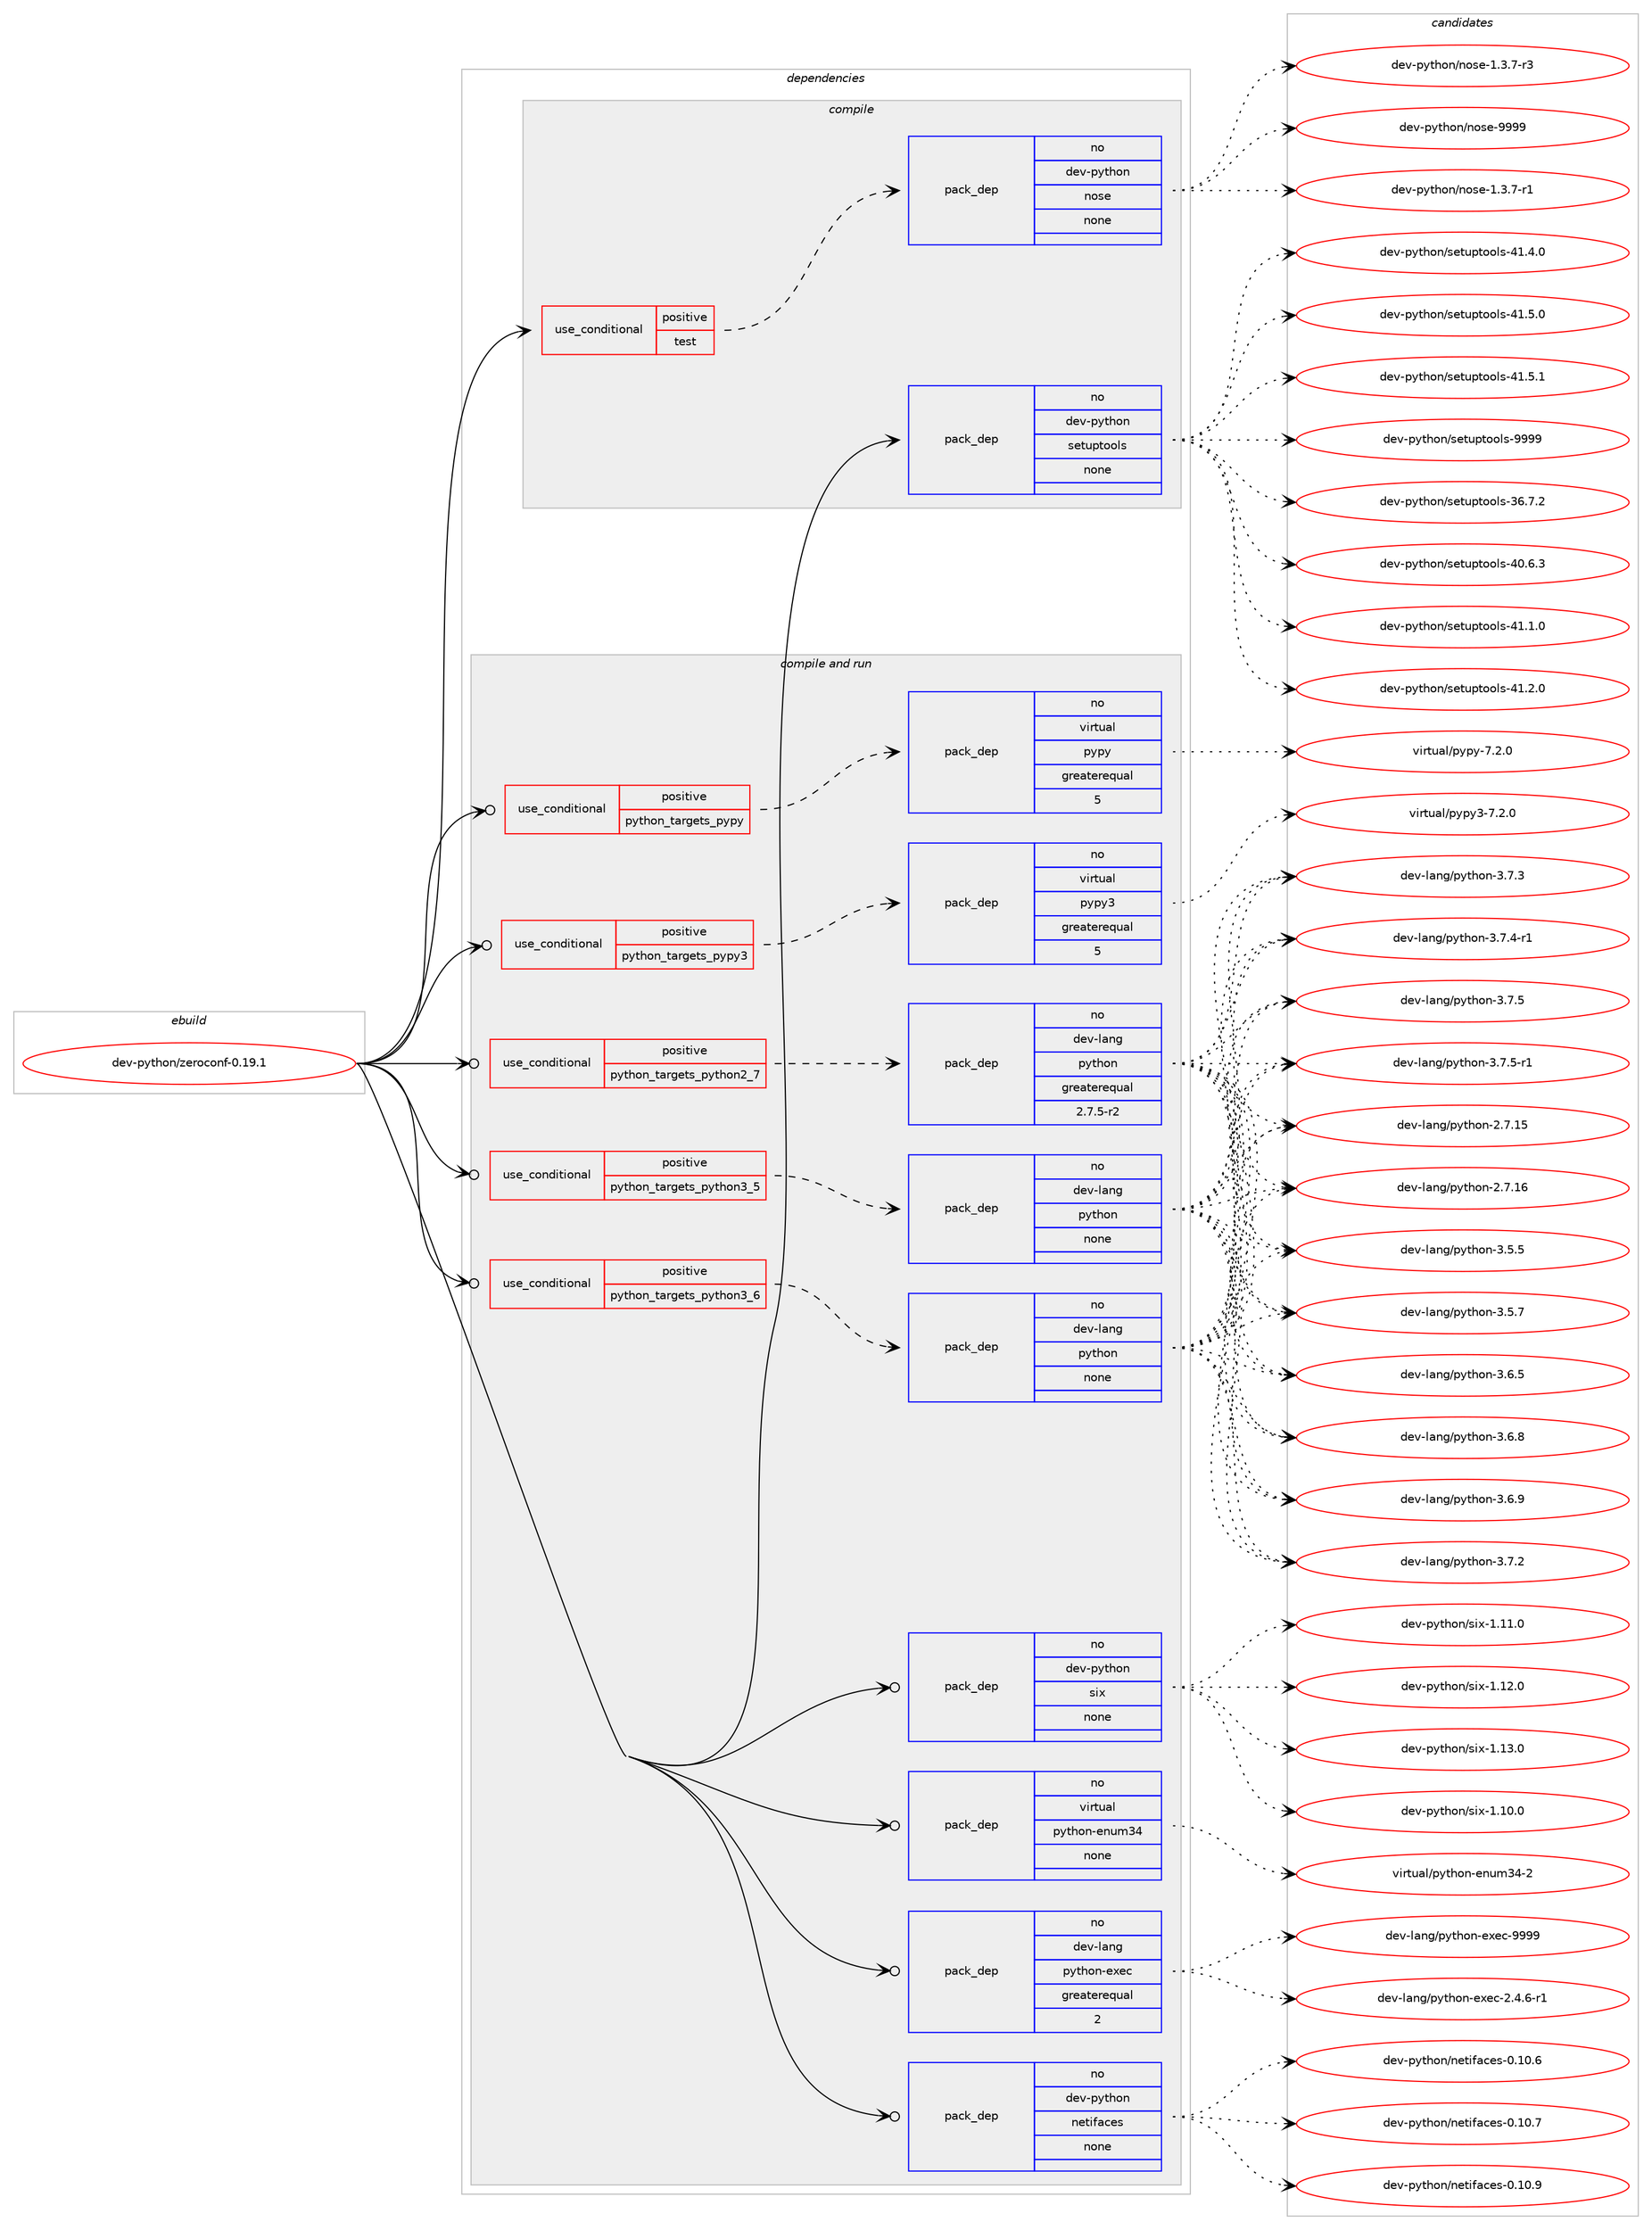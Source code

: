 digraph prolog {

# *************
# Graph options
# *************

newrank=true;
concentrate=true;
compound=true;
graph [rankdir=LR,fontname=Helvetica,fontsize=10,ranksep=1.5];#, ranksep=2.5, nodesep=0.2];
edge  [arrowhead=vee];
node  [fontname=Helvetica,fontsize=10];

# **********
# The ebuild
# **********

subgraph cluster_leftcol {
color=gray;
rank=same;
label=<<i>ebuild</i>>;
id [label="dev-python/zeroconf-0.19.1", color=red, width=4, href="../dev-python/zeroconf-0.19.1.svg"];
}

# ****************
# The dependencies
# ****************

subgraph cluster_midcol {
color=gray;
label=<<i>dependencies</i>>;
subgraph cluster_compile {
fillcolor="#eeeeee";
style=filled;
label=<<i>compile</i>>;
subgraph cond151865 {
dependency645116 [label=<<TABLE BORDER="0" CELLBORDER="1" CELLSPACING="0" CELLPADDING="4"><TR><TD ROWSPAN="3" CELLPADDING="10">use_conditional</TD></TR><TR><TD>positive</TD></TR><TR><TD>test</TD></TR></TABLE>>, shape=none, color=red];
subgraph pack481362 {
dependency645117 [label=<<TABLE BORDER="0" CELLBORDER="1" CELLSPACING="0" CELLPADDING="4" WIDTH="220"><TR><TD ROWSPAN="6" CELLPADDING="30">pack_dep</TD></TR><TR><TD WIDTH="110">no</TD></TR><TR><TD>dev-python</TD></TR><TR><TD>nose</TD></TR><TR><TD>none</TD></TR><TR><TD></TD></TR></TABLE>>, shape=none, color=blue];
}
dependency645116:e -> dependency645117:w [weight=20,style="dashed",arrowhead="vee"];
}
id:e -> dependency645116:w [weight=20,style="solid",arrowhead="vee"];
subgraph pack481363 {
dependency645118 [label=<<TABLE BORDER="0" CELLBORDER="1" CELLSPACING="0" CELLPADDING="4" WIDTH="220"><TR><TD ROWSPAN="6" CELLPADDING="30">pack_dep</TD></TR><TR><TD WIDTH="110">no</TD></TR><TR><TD>dev-python</TD></TR><TR><TD>setuptools</TD></TR><TR><TD>none</TD></TR><TR><TD></TD></TR></TABLE>>, shape=none, color=blue];
}
id:e -> dependency645118:w [weight=20,style="solid",arrowhead="vee"];
}
subgraph cluster_compileandrun {
fillcolor="#eeeeee";
style=filled;
label=<<i>compile and run</i>>;
subgraph cond151866 {
dependency645119 [label=<<TABLE BORDER="0" CELLBORDER="1" CELLSPACING="0" CELLPADDING="4"><TR><TD ROWSPAN="3" CELLPADDING="10">use_conditional</TD></TR><TR><TD>positive</TD></TR><TR><TD>python_targets_pypy</TD></TR></TABLE>>, shape=none, color=red];
subgraph pack481364 {
dependency645120 [label=<<TABLE BORDER="0" CELLBORDER="1" CELLSPACING="0" CELLPADDING="4" WIDTH="220"><TR><TD ROWSPAN="6" CELLPADDING="30">pack_dep</TD></TR><TR><TD WIDTH="110">no</TD></TR><TR><TD>virtual</TD></TR><TR><TD>pypy</TD></TR><TR><TD>greaterequal</TD></TR><TR><TD>5</TD></TR></TABLE>>, shape=none, color=blue];
}
dependency645119:e -> dependency645120:w [weight=20,style="dashed",arrowhead="vee"];
}
id:e -> dependency645119:w [weight=20,style="solid",arrowhead="odotvee"];
subgraph cond151867 {
dependency645121 [label=<<TABLE BORDER="0" CELLBORDER="1" CELLSPACING="0" CELLPADDING="4"><TR><TD ROWSPAN="3" CELLPADDING="10">use_conditional</TD></TR><TR><TD>positive</TD></TR><TR><TD>python_targets_pypy3</TD></TR></TABLE>>, shape=none, color=red];
subgraph pack481365 {
dependency645122 [label=<<TABLE BORDER="0" CELLBORDER="1" CELLSPACING="0" CELLPADDING="4" WIDTH="220"><TR><TD ROWSPAN="6" CELLPADDING="30">pack_dep</TD></TR><TR><TD WIDTH="110">no</TD></TR><TR><TD>virtual</TD></TR><TR><TD>pypy3</TD></TR><TR><TD>greaterequal</TD></TR><TR><TD>5</TD></TR></TABLE>>, shape=none, color=blue];
}
dependency645121:e -> dependency645122:w [weight=20,style="dashed",arrowhead="vee"];
}
id:e -> dependency645121:w [weight=20,style="solid",arrowhead="odotvee"];
subgraph cond151868 {
dependency645123 [label=<<TABLE BORDER="0" CELLBORDER="1" CELLSPACING="0" CELLPADDING="4"><TR><TD ROWSPAN="3" CELLPADDING="10">use_conditional</TD></TR><TR><TD>positive</TD></TR><TR><TD>python_targets_python2_7</TD></TR></TABLE>>, shape=none, color=red];
subgraph pack481366 {
dependency645124 [label=<<TABLE BORDER="0" CELLBORDER="1" CELLSPACING="0" CELLPADDING="4" WIDTH="220"><TR><TD ROWSPAN="6" CELLPADDING="30">pack_dep</TD></TR><TR><TD WIDTH="110">no</TD></TR><TR><TD>dev-lang</TD></TR><TR><TD>python</TD></TR><TR><TD>greaterequal</TD></TR><TR><TD>2.7.5-r2</TD></TR></TABLE>>, shape=none, color=blue];
}
dependency645123:e -> dependency645124:w [weight=20,style="dashed",arrowhead="vee"];
}
id:e -> dependency645123:w [weight=20,style="solid",arrowhead="odotvee"];
subgraph cond151869 {
dependency645125 [label=<<TABLE BORDER="0" CELLBORDER="1" CELLSPACING="0" CELLPADDING="4"><TR><TD ROWSPAN="3" CELLPADDING="10">use_conditional</TD></TR><TR><TD>positive</TD></TR><TR><TD>python_targets_python3_5</TD></TR></TABLE>>, shape=none, color=red];
subgraph pack481367 {
dependency645126 [label=<<TABLE BORDER="0" CELLBORDER="1" CELLSPACING="0" CELLPADDING="4" WIDTH="220"><TR><TD ROWSPAN="6" CELLPADDING="30">pack_dep</TD></TR><TR><TD WIDTH="110">no</TD></TR><TR><TD>dev-lang</TD></TR><TR><TD>python</TD></TR><TR><TD>none</TD></TR><TR><TD></TD></TR></TABLE>>, shape=none, color=blue];
}
dependency645125:e -> dependency645126:w [weight=20,style="dashed",arrowhead="vee"];
}
id:e -> dependency645125:w [weight=20,style="solid",arrowhead="odotvee"];
subgraph cond151870 {
dependency645127 [label=<<TABLE BORDER="0" CELLBORDER="1" CELLSPACING="0" CELLPADDING="4"><TR><TD ROWSPAN="3" CELLPADDING="10">use_conditional</TD></TR><TR><TD>positive</TD></TR><TR><TD>python_targets_python3_6</TD></TR></TABLE>>, shape=none, color=red];
subgraph pack481368 {
dependency645128 [label=<<TABLE BORDER="0" CELLBORDER="1" CELLSPACING="0" CELLPADDING="4" WIDTH="220"><TR><TD ROWSPAN="6" CELLPADDING="30">pack_dep</TD></TR><TR><TD WIDTH="110">no</TD></TR><TR><TD>dev-lang</TD></TR><TR><TD>python</TD></TR><TR><TD>none</TD></TR><TR><TD></TD></TR></TABLE>>, shape=none, color=blue];
}
dependency645127:e -> dependency645128:w [weight=20,style="dashed",arrowhead="vee"];
}
id:e -> dependency645127:w [weight=20,style="solid",arrowhead="odotvee"];
subgraph pack481369 {
dependency645129 [label=<<TABLE BORDER="0" CELLBORDER="1" CELLSPACING="0" CELLPADDING="4" WIDTH="220"><TR><TD ROWSPAN="6" CELLPADDING="30">pack_dep</TD></TR><TR><TD WIDTH="110">no</TD></TR><TR><TD>dev-lang</TD></TR><TR><TD>python-exec</TD></TR><TR><TD>greaterequal</TD></TR><TR><TD>2</TD></TR></TABLE>>, shape=none, color=blue];
}
id:e -> dependency645129:w [weight=20,style="solid",arrowhead="odotvee"];
subgraph pack481370 {
dependency645130 [label=<<TABLE BORDER="0" CELLBORDER="1" CELLSPACING="0" CELLPADDING="4" WIDTH="220"><TR><TD ROWSPAN="6" CELLPADDING="30">pack_dep</TD></TR><TR><TD WIDTH="110">no</TD></TR><TR><TD>dev-python</TD></TR><TR><TD>netifaces</TD></TR><TR><TD>none</TD></TR><TR><TD></TD></TR></TABLE>>, shape=none, color=blue];
}
id:e -> dependency645130:w [weight=20,style="solid",arrowhead="odotvee"];
subgraph pack481371 {
dependency645131 [label=<<TABLE BORDER="0" CELLBORDER="1" CELLSPACING="0" CELLPADDING="4" WIDTH="220"><TR><TD ROWSPAN="6" CELLPADDING="30">pack_dep</TD></TR><TR><TD WIDTH="110">no</TD></TR><TR><TD>dev-python</TD></TR><TR><TD>six</TD></TR><TR><TD>none</TD></TR><TR><TD></TD></TR></TABLE>>, shape=none, color=blue];
}
id:e -> dependency645131:w [weight=20,style="solid",arrowhead="odotvee"];
subgraph pack481372 {
dependency645132 [label=<<TABLE BORDER="0" CELLBORDER="1" CELLSPACING="0" CELLPADDING="4" WIDTH="220"><TR><TD ROWSPAN="6" CELLPADDING="30">pack_dep</TD></TR><TR><TD WIDTH="110">no</TD></TR><TR><TD>virtual</TD></TR><TR><TD>python-enum34</TD></TR><TR><TD>none</TD></TR><TR><TD></TD></TR></TABLE>>, shape=none, color=blue];
}
id:e -> dependency645132:w [weight=20,style="solid",arrowhead="odotvee"];
}
subgraph cluster_run {
fillcolor="#eeeeee";
style=filled;
label=<<i>run</i>>;
}
}

# **************
# The candidates
# **************

subgraph cluster_choices {
rank=same;
color=gray;
label=<<i>candidates</i>>;

subgraph choice481362 {
color=black;
nodesep=1;
choice10010111845112121116104111110471101111151014549465146554511449 [label="dev-python/nose-1.3.7-r1", color=red, width=4,href="../dev-python/nose-1.3.7-r1.svg"];
choice10010111845112121116104111110471101111151014549465146554511451 [label="dev-python/nose-1.3.7-r3", color=red, width=4,href="../dev-python/nose-1.3.7-r3.svg"];
choice10010111845112121116104111110471101111151014557575757 [label="dev-python/nose-9999", color=red, width=4,href="../dev-python/nose-9999.svg"];
dependency645117:e -> choice10010111845112121116104111110471101111151014549465146554511449:w [style=dotted,weight="100"];
dependency645117:e -> choice10010111845112121116104111110471101111151014549465146554511451:w [style=dotted,weight="100"];
dependency645117:e -> choice10010111845112121116104111110471101111151014557575757:w [style=dotted,weight="100"];
}
subgraph choice481363 {
color=black;
nodesep=1;
choice100101118451121211161041111104711510111611711211611111110811545515446554650 [label="dev-python/setuptools-36.7.2", color=red, width=4,href="../dev-python/setuptools-36.7.2.svg"];
choice100101118451121211161041111104711510111611711211611111110811545524846544651 [label="dev-python/setuptools-40.6.3", color=red, width=4,href="../dev-python/setuptools-40.6.3.svg"];
choice100101118451121211161041111104711510111611711211611111110811545524946494648 [label="dev-python/setuptools-41.1.0", color=red, width=4,href="../dev-python/setuptools-41.1.0.svg"];
choice100101118451121211161041111104711510111611711211611111110811545524946504648 [label="dev-python/setuptools-41.2.0", color=red, width=4,href="../dev-python/setuptools-41.2.0.svg"];
choice100101118451121211161041111104711510111611711211611111110811545524946524648 [label="dev-python/setuptools-41.4.0", color=red, width=4,href="../dev-python/setuptools-41.4.0.svg"];
choice100101118451121211161041111104711510111611711211611111110811545524946534648 [label="dev-python/setuptools-41.5.0", color=red, width=4,href="../dev-python/setuptools-41.5.0.svg"];
choice100101118451121211161041111104711510111611711211611111110811545524946534649 [label="dev-python/setuptools-41.5.1", color=red, width=4,href="../dev-python/setuptools-41.5.1.svg"];
choice10010111845112121116104111110471151011161171121161111111081154557575757 [label="dev-python/setuptools-9999", color=red, width=4,href="../dev-python/setuptools-9999.svg"];
dependency645118:e -> choice100101118451121211161041111104711510111611711211611111110811545515446554650:w [style=dotted,weight="100"];
dependency645118:e -> choice100101118451121211161041111104711510111611711211611111110811545524846544651:w [style=dotted,weight="100"];
dependency645118:e -> choice100101118451121211161041111104711510111611711211611111110811545524946494648:w [style=dotted,weight="100"];
dependency645118:e -> choice100101118451121211161041111104711510111611711211611111110811545524946504648:w [style=dotted,weight="100"];
dependency645118:e -> choice100101118451121211161041111104711510111611711211611111110811545524946524648:w [style=dotted,weight="100"];
dependency645118:e -> choice100101118451121211161041111104711510111611711211611111110811545524946534648:w [style=dotted,weight="100"];
dependency645118:e -> choice100101118451121211161041111104711510111611711211611111110811545524946534649:w [style=dotted,weight="100"];
dependency645118:e -> choice10010111845112121116104111110471151011161171121161111111081154557575757:w [style=dotted,weight="100"];
}
subgraph choice481364 {
color=black;
nodesep=1;
choice1181051141161179710847112121112121455546504648 [label="virtual/pypy-7.2.0", color=red, width=4,href="../virtual/pypy-7.2.0.svg"];
dependency645120:e -> choice1181051141161179710847112121112121455546504648:w [style=dotted,weight="100"];
}
subgraph choice481365 {
color=black;
nodesep=1;
choice118105114116117971084711212111212151455546504648 [label="virtual/pypy3-7.2.0", color=red, width=4,href="../virtual/pypy3-7.2.0.svg"];
dependency645122:e -> choice118105114116117971084711212111212151455546504648:w [style=dotted,weight="100"];
}
subgraph choice481366 {
color=black;
nodesep=1;
choice10010111845108971101034711212111610411111045504655464953 [label="dev-lang/python-2.7.15", color=red, width=4,href="../dev-lang/python-2.7.15.svg"];
choice10010111845108971101034711212111610411111045504655464954 [label="dev-lang/python-2.7.16", color=red, width=4,href="../dev-lang/python-2.7.16.svg"];
choice100101118451089711010347112121116104111110455146534653 [label="dev-lang/python-3.5.5", color=red, width=4,href="../dev-lang/python-3.5.5.svg"];
choice100101118451089711010347112121116104111110455146534655 [label="dev-lang/python-3.5.7", color=red, width=4,href="../dev-lang/python-3.5.7.svg"];
choice100101118451089711010347112121116104111110455146544653 [label="dev-lang/python-3.6.5", color=red, width=4,href="../dev-lang/python-3.6.5.svg"];
choice100101118451089711010347112121116104111110455146544656 [label="dev-lang/python-3.6.8", color=red, width=4,href="../dev-lang/python-3.6.8.svg"];
choice100101118451089711010347112121116104111110455146544657 [label="dev-lang/python-3.6.9", color=red, width=4,href="../dev-lang/python-3.6.9.svg"];
choice100101118451089711010347112121116104111110455146554650 [label="dev-lang/python-3.7.2", color=red, width=4,href="../dev-lang/python-3.7.2.svg"];
choice100101118451089711010347112121116104111110455146554651 [label="dev-lang/python-3.7.3", color=red, width=4,href="../dev-lang/python-3.7.3.svg"];
choice1001011184510897110103471121211161041111104551465546524511449 [label="dev-lang/python-3.7.4-r1", color=red, width=4,href="../dev-lang/python-3.7.4-r1.svg"];
choice100101118451089711010347112121116104111110455146554653 [label="dev-lang/python-3.7.5", color=red, width=4,href="../dev-lang/python-3.7.5.svg"];
choice1001011184510897110103471121211161041111104551465546534511449 [label="dev-lang/python-3.7.5-r1", color=red, width=4,href="../dev-lang/python-3.7.5-r1.svg"];
dependency645124:e -> choice10010111845108971101034711212111610411111045504655464953:w [style=dotted,weight="100"];
dependency645124:e -> choice10010111845108971101034711212111610411111045504655464954:w [style=dotted,weight="100"];
dependency645124:e -> choice100101118451089711010347112121116104111110455146534653:w [style=dotted,weight="100"];
dependency645124:e -> choice100101118451089711010347112121116104111110455146534655:w [style=dotted,weight="100"];
dependency645124:e -> choice100101118451089711010347112121116104111110455146544653:w [style=dotted,weight="100"];
dependency645124:e -> choice100101118451089711010347112121116104111110455146544656:w [style=dotted,weight="100"];
dependency645124:e -> choice100101118451089711010347112121116104111110455146544657:w [style=dotted,weight="100"];
dependency645124:e -> choice100101118451089711010347112121116104111110455146554650:w [style=dotted,weight="100"];
dependency645124:e -> choice100101118451089711010347112121116104111110455146554651:w [style=dotted,weight="100"];
dependency645124:e -> choice1001011184510897110103471121211161041111104551465546524511449:w [style=dotted,weight="100"];
dependency645124:e -> choice100101118451089711010347112121116104111110455146554653:w [style=dotted,weight="100"];
dependency645124:e -> choice1001011184510897110103471121211161041111104551465546534511449:w [style=dotted,weight="100"];
}
subgraph choice481367 {
color=black;
nodesep=1;
choice10010111845108971101034711212111610411111045504655464953 [label="dev-lang/python-2.7.15", color=red, width=4,href="../dev-lang/python-2.7.15.svg"];
choice10010111845108971101034711212111610411111045504655464954 [label="dev-lang/python-2.7.16", color=red, width=4,href="../dev-lang/python-2.7.16.svg"];
choice100101118451089711010347112121116104111110455146534653 [label="dev-lang/python-3.5.5", color=red, width=4,href="../dev-lang/python-3.5.5.svg"];
choice100101118451089711010347112121116104111110455146534655 [label="dev-lang/python-3.5.7", color=red, width=4,href="../dev-lang/python-3.5.7.svg"];
choice100101118451089711010347112121116104111110455146544653 [label="dev-lang/python-3.6.5", color=red, width=4,href="../dev-lang/python-3.6.5.svg"];
choice100101118451089711010347112121116104111110455146544656 [label="dev-lang/python-3.6.8", color=red, width=4,href="../dev-lang/python-3.6.8.svg"];
choice100101118451089711010347112121116104111110455146544657 [label="dev-lang/python-3.6.9", color=red, width=4,href="../dev-lang/python-3.6.9.svg"];
choice100101118451089711010347112121116104111110455146554650 [label="dev-lang/python-3.7.2", color=red, width=4,href="../dev-lang/python-3.7.2.svg"];
choice100101118451089711010347112121116104111110455146554651 [label="dev-lang/python-3.7.3", color=red, width=4,href="../dev-lang/python-3.7.3.svg"];
choice1001011184510897110103471121211161041111104551465546524511449 [label="dev-lang/python-3.7.4-r1", color=red, width=4,href="../dev-lang/python-3.7.4-r1.svg"];
choice100101118451089711010347112121116104111110455146554653 [label="dev-lang/python-3.7.5", color=red, width=4,href="../dev-lang/python-3.7.5.svg"];
choice1001011184510897110103471121211161041111104551465546534511449 [label="dev-lang/python-3.7.5-r1", color=red, width=4,href="../dev-lang/python-3.7.5-r1.svg"];
dependency645126:e -> choice10010111845108971101034711212111610411111045504655464953:w [style=dotted,weight="100"];
dependency645126:e -> choice10010111845108971101034711212111610411111045504655464954:w [style=dotted,weight="100"];
dependency645126:e -> choice100101118451089711010347112121116104111110455146534653:w [style=dotted,weight="100"];
dependency645126:e -> choice100101118451089711010347112121116104111110455146534655:w [style=dotted,weight="100"];
dependency645126:e -> choice100101118451089711010347112121116104111110455146544653:w [style=dotted,weight="100"];
dependency645126:e -> choice100101118451089711010347112121116104111110455146544656:w [style=dotted,weight="100"];
dependency645126:e -> choice100101118451089711010347112121116104111110455146544657:w [style=dotted,weight="100"];
dependency645126:e -> choice100101118451089711010347112121116104111110455146554650:w [style=dotted,weight="100"];
dependency645126:e -> choice100101118451089711010347112121116104111110455146554651:w [style=dotted,weight="100"];
dependency645126:e -> choice1001011184510897110103471121211161041111104551465546524511449:w [style=dotted,weight="100"];
dependency645126:e -> choice100101118451089711010347112121116104111110455146554653:w [style=dotted,weight="100"];
dependency645126:e -> choice1001011184510897110103471121211161041111104551465546534511449:w [style=dotted,weight="100"];
}
subgraph choice481368 {
color=black;
nodesep=1;
choice10010111845108971101034711212111610411111045504655464953 [label="dev-lang/python-2.7.15", color=red, width=4,href="../dev-lang/python-2.7.15.svg"];
choice10010111845108971101034711212111610411111045504655464954 [label="dev-lang/python-2.7.16", color=red, width=4,href="../dev-lang/python-2.7.16.svg"];
choice100101118451089711010347112121116104111110455146534653 [label="dev-lang/python-3.5.5", color=red, width=4,href="../dev-lang/python-3.5.5.svg"];
choice100101118451089711010347112121116104111110455146534655 [label="dev-lang/python-3.5.7", color=red, width=4,href="../dev-lang/python-3.5.7.svg"];
choice100101118451089711010347112121116104111110455146544653 [label="dev-lang/python-3.6.5", color=red, width=4,href="../dev-lang/python-3.6.5.svg"];
choice100101118451089711010347112121116104111110455146544656 [label="dev-lang/python-3.6.8", color=red, width=4,href="../dev-lang/python-3.6.8.svg"];
choice100101118451089711010347112121116104111110455146544657 [label="dev-lang/python-3.6.9", color=red, width=4,href="../dev-lang/python-3.6.9.svg"];
choice100101118451089711010347112121116104111110455146554650 [label="dev-lang/python-3.7.2", color=red, width=4,href="../dev-lang/python-3.7.2.svg"];
choice100101118451089711010347112121116104111110455146554651 [label="dev-lang/python-3.7.3", color=red, width=4,href="../dev-lang/python-3.7.3.svg"];
choice1001011184510897110103471121211161041111104551465546524511449 [label="dev-lang/python-3.7.4-r1", color=red, width=4,href="../dev-lang/python-3.7.4-r1.svg"];
choice100101118451089711010347112121116104111110455146554653 [label="dev-lang/python-3.7.5", color=red, width=4,href="../dev-lang/python-3.7.5.svg"];
choice1001011184510897110103471121211161041111104551465546534511449 [label="dev-lang/python-3.7.5-r1", color=red, width=4,href="../dev-lang/python-3.7.5-r1.svg"];
dependency645128:e -> choice10010111845108971101034711212111610411111045504655464953:w [style=dotted,weight="100"];
dependency645128:e -> choice10010111845108971101034711212111610411111045504655464954:w [style=dotted,weight="100"];
dependency645128:e -> choice100101118451089711010347112121116104111110455146534653:w [style=dotted,weight="100"];
dependency645128:e -> choice100101118451089711010347112121116104111110455146534655:w [style=dotted,weight="100"];
dependency645128:e -> choice100101118451089711010347112121116104111110455146544653:w [style=dotted,weight="100"];
dependency645128:e -> choice100101118451089711010347112121116104111110455146544656:w [style=dotted,weight="100"];
dependency645128:e -> choice100101118451089711010347112121116104111110455146544657:w [style=dotted,weight="100"];
dependency645128:e -> choice100101118451089711010347112121116104111110455146554650:w [style=dotted,weight="100"];
dependency645128:e -> choice100101118451089711010347112121116104111110455146554651:w [style=dotted,weight="100"];
dependency645128:e -> choice1001011184510897110103471121211161041111104551465546524511449:w [style=dotted,weight="100"];
dependency645128:e -> choice100101118451089711010347112121116104111110455146554653:w [style=dotted,weight="100"];
dependency645128:e -> choice1001011184510897110103471121211161041111104551465546534511449:w [style=dotted,weight="100"];
}
subgraph choice481369 {
color=black;
nodesep=1;
choice10010111845108971101034711212111610411111045101120101994550465246544511449 [label="dev-lang/python-exec-2.4.6-r1", color=red, width=4,href="../dev-lang/python-exec-2.4.6-r1.svg"];
choice10010111845108971101034711212111610411111045101120101994557575757 [label="dev-lang/python-exec-9999", color=red, width=4,href="../dev-lang/python-exec-9999.svg"];
dependency645129:e -> choice10010111845108971101034711212111610411111045101120101994550465246544511449:w [style=dotted,weight="100"];
dependency645129:e -> choice10010111845108971101034711212111610411111045101120101994557575757:w [style=dotted,weight="100"];
}
subgraph choice481370 {
color=black;
nodesep=1;
choice1001011184511212111610411111047110101116105102979910111545484649484654 [label="dev-python/netifaces-0.10.6", color=red, width=4,href="../dev-python/netifaces-0.10.6.svg"];
choice1001011184511212111610411111047110101116105102979910111545484649484655 [label="dev-python/netifaces-0.10.7", color=red, width=4,href="../dev-python/netifaces-0.10.7.svg"];
choice1001011184511212111610411111047110101116105102979910111545484649484657 [label="dev-python/netifaces-0.10.9", color=red, width=4,href="../dev-python/netifaces-0.10.9.svg"];
dependency645130:e -> choice1001011184511212111610411111047110101116105102979910111545484649484654:w [style=dotted,weight="100"];
dependency645130:e -> choice1001011184511212111610411111047110101116105102979910111545484649484655:w [style=dotted,weight="100"];
dependency645130:e -> choice1001011184511212111610411111047110101116105102979910111545484649484657:w [style=dotted,weight="100"];
}
subgraph choice481371 {
color=black;
nodesep=1;
choice100101118451121211161041111104711510512045494649484648 [label="dev-python/six-1.10.0", color=red, width=4,href="../dev-python/six-1.10.0.svg"];
choice100101118451121211161041111104711510512045494649494648 [label="dev-python/six-1.11.0", color=red, width=4,href="../dev-python/six-1.11.0.svg"];
choice100101118451121211161041111104711510512045494649504648 [label="dev-python/six-1.12.0", color=red, width=4,href="../dev-python/six-1.12.0.svg"];
choice100101118451121211161041111104711510512045494649514648 [label="dev-python/six-1.13.0", color=red, width=4,href="../dev-python/six-1.13.0.svg"];
dependency645131:e -> choice100101118451121211161041111104711510512045494649484648:w [style=dotted,weight="100"];
dependency645131:e -> choice100101118451121211161041111104711510512045494649494648:w [style=dotted,weight="100"];
dependency645131:e -> choice100101118451121211161041111104711510512045494649504648:w [style=dotted,weight="100"];
dependency645131:e -> choice100101118451121211161041111104711510512045494649514648:w [style=dotted,weight="100"];
}
subgraph choice481372 {
color=black;
nodesep=1;
choice11810511411611797108471121211161041111104510111011710951524550 [label="virtual/python-enum34-2", color=red, width=4,href="../virtual/python-enum34-2.svg"];
dependency645132:e -> choice11810511411611797108471121211161041111104510111011710951524550:w [style=dotted,weight="100"];
}
}

}
